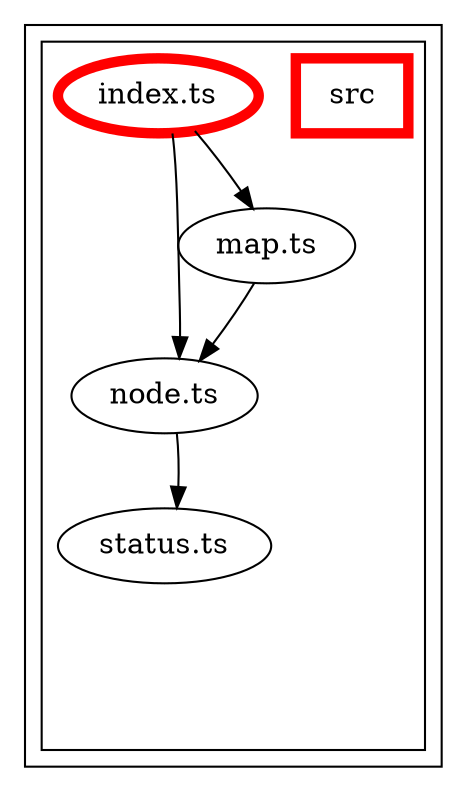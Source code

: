 digraph "dependency-graph-@siteimprove/alfa-map" {
  compound = true;
  "src/node.ts";
  "src/map.ts";
  "src/status.ts";
  subgraph "cluster_src" {
    color = "#000000";
    label = "";
    "exit_src" [
      style = "invis";
    ];
    subgraph "cluster_src" {
      color = "#000000";
      label = "";
      "name_src" [
        penwidth = 5;
        shape = "rectangle";
        color = "#ff0000";
        label = "src";
      ];
      "exit_src" [
        style = "invis";
      ];
      "src/status.ts" [
        label = "status.ts";
      ];
      "src/map.ts" [
        label = "map.ts";
      ];
      "src/index.ts" [
        label = "index.ts";
        color = "#ff0000";
        penwidth = 5;
      ];
      "src/node.ts" [
        label = "node.ts";
      ];
      "src/status.ts" -> "exit_src" [
        style = "invis";
      ];
      "src/map.ts" -> "exit_src" [
        style = "invis";
      ];
      "src/index.ts" -> "exit_src" [
        style = "invis";
      ];
      "src/node.ts" -> "exit_src" [
        style = "invis";
      ];
    }
    "exit_src" -> "exit_src" [
      style = "invis";
    ];
    "exit_src" -> "exit_src" [
      style = "invis";
    ];
    "exit_src" -> "exit_src" [
      style = "invis";
    ];
    "exit_src" -> "exit_src" [
      style = "invis";
    ];
  }
  "src/map.ts" -> "src/node.ts" [
    style = "invis";
  ];
  "src/map.ts" -> "src/node.ts" [
    style = "solid";
    color = "black";
  ];
  "src/index.ts" -> "src/map.ts" [
    style = "invis";
  ];
  "src/index.ts" -> "src/map.ts" [
    style = "solid";
    color = "black";
  ];
  "src/index.ts" -> "src/node.ts" [
    style = "invis";
  ];
  "src/index.ts" -> "src/node.ts" [
    style = "solid";
    color = "black";
  ];
  "src/node.ts" -> "src/status.ts" [
    style = "invis";
  ];
  "src/node.ts" -> "src/status.ts" [
    style = "solid";
    color = "black";
  ];
}